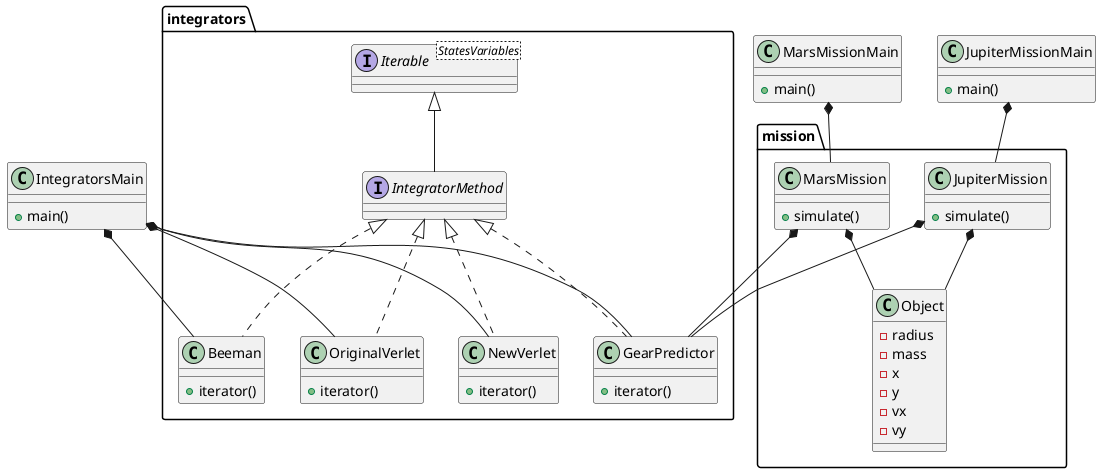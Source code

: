 @startuml
'https://plantuml.com/sequence-diagram

package integrators {
interface Iterable<StatesVariables>

interface IntegratorMethod extends Iterable {
}

class OriginalVerlet implements IntegratorMethod {
+ iterator()
}

class NewVerlet implements IntegratorMethod {
+ iterator()
}

class Beeman implements IntegratorMethod {
+ iterator()
}

class GearPredictor implements IntegratorMethod {
+ iterator()
}
}

package mission {
class Object {
- radius
- mass
- x
- y
- vx
- vy
}

class JupiterMission {
+ simulate()
}

class MarsMission {
+ simulate()
}
}

class IntegratorsMain {
+ main()
}

class MarsMissionMain {
+ main()
}

class JupiterMissionMain {
+ main()
}

JupiterMissionMain *-- JupiterMission
MarsMissionMain *-- MarsMission
IntegratorsMain *-- OriginalVerlet
IntegratorsMain *-- NewVerlet
IntegratorsMain *-- Beeman
IntegratorsMain *-- GearPredictor

MarsMission *-- Object
JupiterMission *-- Object
MarsMission *-- GearPredictor
JupiterMission *-- GearPredictor

@enduml